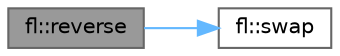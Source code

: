 digraph "fl::reverse"
{
 // INTERACTIVE_SVG=YES
 // LATEX_PDF_SIZE
  bgcolor="transparent";
  edge [fontname=Helvetica,fontsize=10,labelfontname=Helvetica,labelfontsize=10];
  node [fontname=Helvetica,fontsize=10,shape=box,height=0.2,width=0.4];
  rankdir="LR";
  Node1 [id="Node000001",label="fl::reverse",height=0.2,width=0.4,color="gray40", fillcolor="grey60", style="filled", fontcolor="black",tooltip=" "];
  Node1 -> Node2 [id="edge1_Node000001_Node000002",color="steelblue1",style="solid",tooltip=" "];
  Node2 [id="Node000002",label="fl::swap",height=0.2,width=0.4,color="grey40", fillcolor="white", style="filled",URL="$d4/d36/namespacefl_a1d899b704a244b75b314311218852cf7.html#a1d899b704a244b75b314311218852cf7",tooltip=" "];
}
